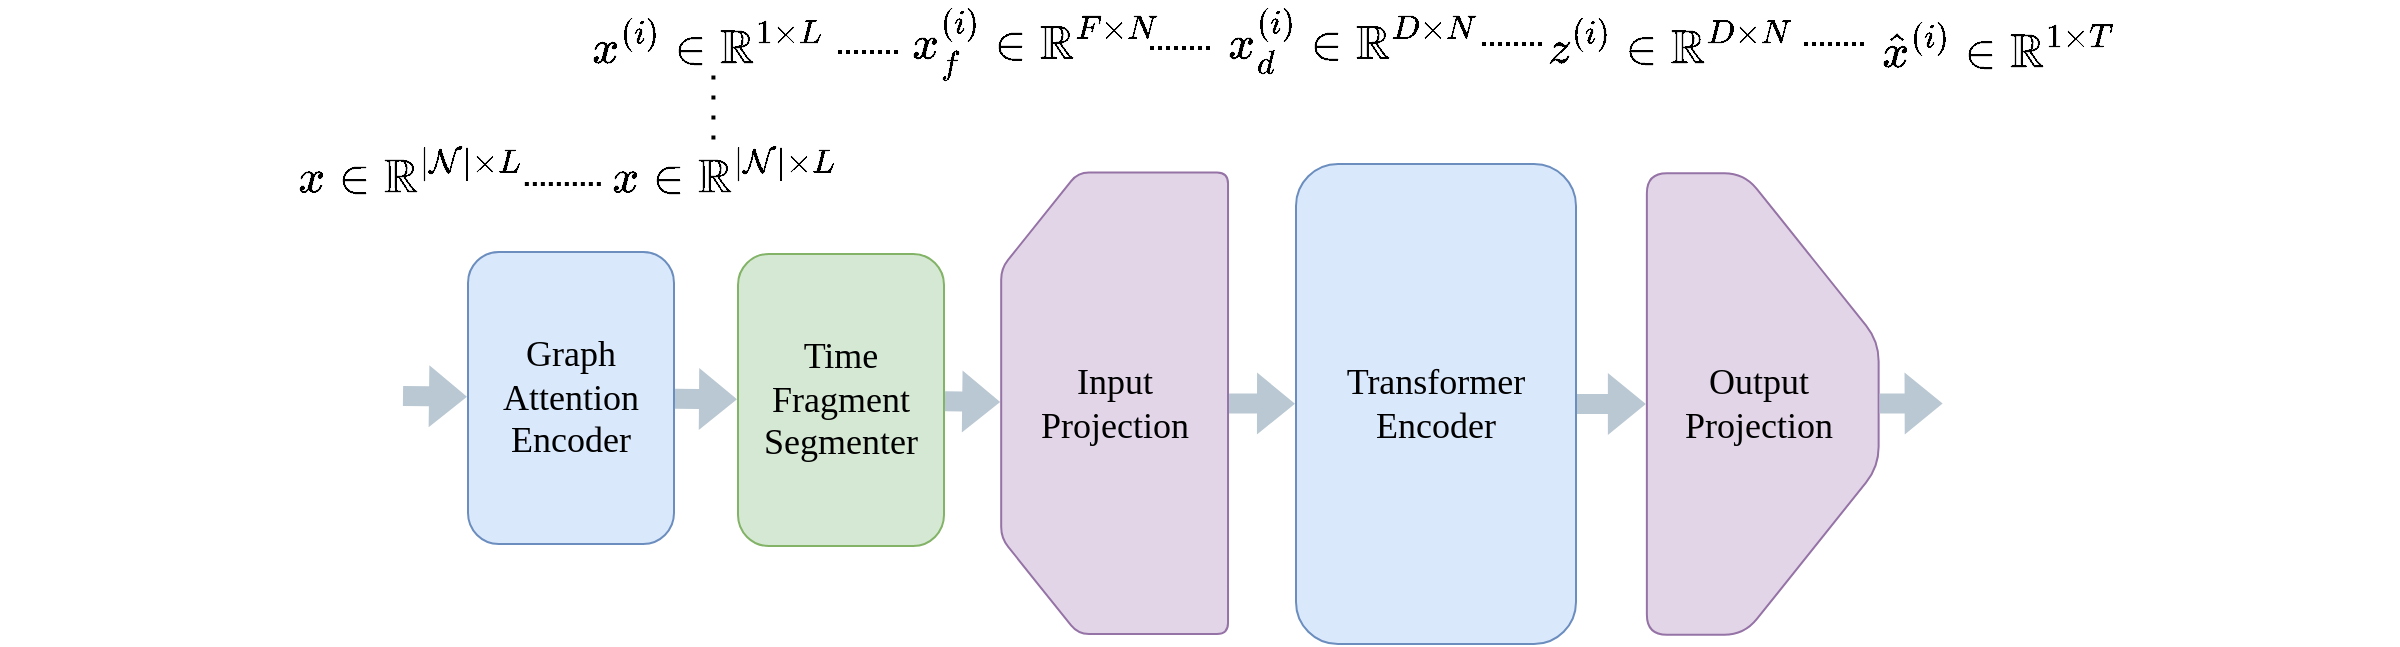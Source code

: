 <mxfile>
    <diagram id="kv6AT8fdVk_8y7ON657W" name="Page-1">
        <mxGraphModel dx="1530" dy="669" grid="1" gridSize="10" guides="1" tooltips="1" connect="1" arrows="1" fold="1" page="1" pageScale="1" pageWidth="827" pageHeight="1169" math="1" shadow="0">
            <root>
                <mxCell id="0"/>
                <mxCell id="1" parent="0"/>
                <mxCell id="2" value="&lt;font style=&quot;font-size: 18px;&quot; face=&quot;Lucida Console&quot;&gt;Transformer&lt;br&gt;Encoder&lt;br&gt;&lt;/font&gt;" style="rounded=1;whiteSpace=wrap;html=1;fillColor=#dae8fc;strokeColor=#6c8ebf;" parent="1" vertex="1">
                    <mxGeometry x="477" y="350" width="140" height="240" as="geometry"/>
                </mxCell>
                <mxCell id="3" value="" style="shape=loopLimit;whiteSpace=wrap;html=1;fontFamily=Lucida Console;fontSize=18;rotation=-90;size=48;rounded=1;arcSize=11;fillColor=#e1d5e7;strokeColor=#9673a6;" parent="1" vertex="1">
                    <mxGeometry x="270.93" y="412.92" width="230.75" height="113.42" as="geometry"/>
                </mxCell>
                <mxCell id="4" value="&lt;span style=&quot;&quot;&gt;&lt;font style=&quot;font-size: 18px;&quot;&gt;Input&lt;br&gt;Projection&lt;/font&gt;&lt;/span&gt;" style="text;html=1;align=center;verticalAlign=middle;resizable=0;points=[];autosize=1;strokeColor=none;fillColor=none;fontSize=16;fontFamily=Lucida Console;rounded=1;labelBackgroundColor=none;" parent="1" vertex="1">
                    <mxGeometry x="321.07" y="439.63" width="130" height="60" as="geometry"/>
                </mxCell>
                <mxCell id="5" value="" style="shape=loopLimit;whiteSpace=wrap;html=1;fontFamily=Lucida Console;fontSize=18;rotation=90;size=84;rounded=1;arcSize=20;fillColor=#e1d5e7;strokeColor=#9673a6;" vertex="1" parent="1">
                    <mxGeometry x="595" y="412.06" width="230.75" height="115.88" as="geometry"/>
                </mxCell>
                <mxCell id="6" value="&lt;span style=&quot;&quot;&gt;&lt;font style=&quot;font-size: 18px;&quot;&gt;Output&lt;br&gt;Projection&lt;/font&gt;&lt;/span&gt;" style="text;html=1;align=center;verticalAlign=middle;resizable=0;points=[];autosize=1;strokeColor=none;fillColor=none;fontSize=16;fontFamily=Lucida Console;rounded=1;labelBackgroundColor=none;" vertex="1" parent="1">
                    <mxGeometry x="643.38" y="440" width="130" height="60" as="geometry"/>
                </mxCell>
                <mxCell id="7" value="&lt;font style=&quot;&quot; face=&quot;Lucida Console&quot;&gt;&lt;span style=&quot;font-size: 18px;&quot;&gt;Time Fragment Segmenter&lt;/span&gt;&lt;br&gt;&lt;/font&gt;" style="rounded=1;whiteSpace=wrap;html=1;fillColor=#d5e8d4;strokeColor=#82b366;" vertex="1" parent="1">
                    <mxGeometry x="198" y="395" width="103" height="146" as="geometry"/>
                </mxCell>
                <mxCell id="11" value="&lt;font style=&quot;&quot; face=&quot;Lucida Console&quot;&gt;&lt;span style=&quot;font-size: 18px;&quot;&gt;Graph&lt;br&gt;Attention Encoder&lt;/span&gt;&lt;br&gt;&lt;/font&gt;" style="rounded=1;whiteSpace=wrap;html=1;fillColor=#dae8fc;strokeColor=#6c8ebf;" vertex="1" parent="1">
                    <mxGeometry x="63" y="394" width="103" height="146" as="geometry"/>
                </mxCell>
                <mxCell id="12" value="" style="shape=flexArrow;endArrow=classic;html=1;fillColor=#bac8d3;strokeColor=none;" edge="1" parent="1" target="11">
                    <mxGeometry width="50" height="50" relative="1" as="geometry">
                        <mxPoint x="30" y="466" as="sourcePoint"/>
                        <mxPoint x="90" y="415.85" as="targetPoint"/>
                    </mxGeometry>
                </mxCell>
                <mxCell id="13" value="" style="shape=flexArrow;endArrow=classic;html=1;fillColor=#bac8d3;strokeColor=none;" edge="1" parent="1" source="11" target="7">
                    <mxGeometry width="50" height="50" relative="1" as="geometry">
                        <mxPoint x="40" y="476" as="sourcePoint"/>
                        <mxPoint x="116" y="476.596" as="targetPoint"/>
                    </mxGeometry>
                </mxCell>
                <mxCell id="14" value="" style="shape=flexArrow;endArrow=classic;html=1;fillColor=#bac8d3;strokeColor=none;" edge="1" parent="1" source="7" target="3">
                    <mxGeometry width="50" height="50" relative="1" as="geometry">
                        <mxPoint x="50" y="486" as="sourcePoint"/>
                        <mxPoint x="126" y="486.596" as="targetPoint"/>
                    </mxGeometry>
                </mxCell>
                <mxCell id="15" value="" style="shape=flexArrow;endArrow=classic;html=1;fillColor=#bac8d3;strokeColor=none;" edge="1" parent="1" source="3" target="2">
                    <mxGeometry width="50" height="50" relative="1" as="geometry">
                        <mxPoint x="311" y="478.603" as="sourcePoint"/>
                        <mxPoint x="345.44" y="479.006" as="targetPoint"/>
                    </mxGeometry>
                </mxCell>
                <mxCell id="16" value="" style="shape=flexArrow;endArrow=classic;html=1;fillColor=#bac8d3;strokeColor=none;" edge="1" parent="1" source="2" target="5">
                    <mxGeometry width="50" height="50" relative="1" as="geometry">
                        <mxPoint x="453.01" y="479.759" as="sourcePoint"/>
                        <mxPoint x="487" y="479.838" as="targetPoint"/>
                    </mxGeometry>
                </mxCell>
                <mxCell id="17" value="" style="shape=flexArrow;endArrow=classic;html=1;fillColor=#bac8d3;strokeColor=none;" edge="1" parent="1" source="5">
                    <mxGeometry width="50" height="50" relative="1" as="geometry">
                        <mxPoint x="765.38" y="469.69" as="sourcePoint"/>
                        <mxPoint x="800.815" y="469.69" as="targetPoint"/>
                    </mxGeometry>
                </mxCell>
                <mxCell id="22" value="&lt;font style=&quot;font-size: 20px;&quot;&gt;$$x\in \mathbb{R}^{|\mathcal{N}|\times L}$$&lt;/font&gt;" style="text;html=1;align=center;verticalAlign=middle;resizable=0;points=[];autosize=1;strokeColor=none;fillColor=none;" vertex="1" parent="1">
                    <mxGeometry x="-14" y="335" width="410" height="40" as="geometry"/>
                </mxCell>
                <mxCell id="23" value="&lt;font style=&quot;font-size: 20px;&quot;&gt;$$x\in \mathbb{R}^{|\mathcal{N}|\times L}$$&lt;/font&gt;" style="text;html=1;align=center;verticalAlign=middle;resizable=0;points=[];autosize=1;strokeColor=none;fillColor=none;" vertex="1" parent="1">
                    <mxGeometry x="-171" y="335" width="410" height="40" as="geometry"/>
                </mxCell>
                <mxCell id="25" value="" style="line;strokeWidth=2;html=1;labelBackgroundColor=none;fontSize=20;dashed=1;dashPattern=1 1;" vertex="1" parent="1">
                    <mxGeometry x="91.43" y="355" width="38.57" height="10" as="geometry"/>
                </mxCell>
                <mxCell id="28" value="&lt;font style=&quot;font-size: 20px;&quot;&gt;$$x^{(i)}_f\in \mathbb{R}^{F\times N}$$&lt;/font&gt;" style="text;html=1;align=center;verticalAlign=middle;resizable=0;points=[];autosize=1;strokeColor=none;fillColor=none;" vertex="1" parent="1">
                    <mxGeometry x="160.6" y="270" width="370" height="40" as="geometry"/>
                </mxCell>
                <mxCell id="29" value="&lt;font style=&quot;font-size: 20px;&quot;&gt;$$x^{(i)}\in \mathbb{R}^{1\times L}$$&lt;/font&gt;" style="text;html=1;align=center;verticalAlign=middle;resizable=0;points=[];autosize=1;strokeColor=none;fillColor=none;" vertex="1" parent="1">
                    <mxGeometry x="8" y="270" width="350" height="40" as="geometry"/>
                </mxCell>
                <mxCell id="30" value="" style="line;strokeWidth=2;html=1;labelBackgroundColor=none;fontSize=20;dashed=1;dashPattern=1 4;rotation=90;" vertex="1" parent="1">
                    <mxGeometry x="166.43" y="320" width="38.57" height="10" as="geometry"/>
                </mxCell>
                <mxCell id="31" value="" style="line;strokeWidth=2;html=1;labelBackgroundColor=none;fontSize=20;dashed=1;dashPattern=1 1;" vertex="1" parent="1">
                    <mxGeometry x="248" y="289" width="30" height="10" as="geometry"/>
                </mxCell>
                <mxCell id="32" value="&lt;font style=&quot;font-size: 20px;&quot;&gt;$$x^{(i)}_d\in \mathbb{R}^{D\times N}$$&lt;/font&gt;" style="text;html=1;align=center;verticalAlign=middle;resizable=0;points=[];autosize=1;strokeColor=none;fillColor=none;" vertex="1" parent="1">
                    <mxGeometry x="315" y="268" width="380" height="40" as="geometry"/>
                </mxCell>
                <mxCell id="33" value="" style="line;strokeWidth=2;html=1;labelBackgroundColor=none;fontSize=20;dashed=1;dashPattern=1 1;" vertex="1" parent="1">
                    <mxGeometry x="404" y="287" width="30" height="10" as="geometry"/>
                </mxCell>
                <mxCell id="34" value="&lt;font style=&quot;font-size: 20px;&quot;&gt;$$z^{(i)}\in \mathbb{R}^{D\times N}$$&lt;/font&gt;" style="text;html=1;align=center;verticalAlign=middle;resizable=0;points=[];autosize=1;strokeColor=none;fillColor=none;" vertex="1" parent="1">
                    <mxGeometry x="484" y="270" width="360" height="40" as="geometry"/>
                </mxCell>
                <mxCell id="35" value="&lt;font style=&quot;font-size: 20px;&quot;&gt;$$\hat{x}^{(i)}\in \mathbb{R}^{1\times T}$$&lt;/font&gt;" style="text;html=1;align=center;verticalAlign=middle;resizable=0;points=[];autosize=1;strokeColor=none;fillColor=none;" vertex="1" parent="1">
                    <mxGeometry x="628" y="272" width="400" height="40" as="geometry"/>
                </mxCell>
                <mxCell id="36" value="" style="line;strokeWidth=2;html=1;labelBackgroundColor=none;fontSize=20;dashed=1;dashPattern=1 1;" vertex="1" parent="1">
                    <mxGeometry x="570" y="285" width="30" height="10" as="geometry"/>
                </mxCell>
                <mxCell id="37" value="" style="line;strokeWidth=2;html=1;labelBackgroundColor=none;fontSize=20;dashed=1;dashPattern=1 1;" vertex="1" parent="1">
                    <mxGeometry x="731" y="285" width="30" height="10" as="geometry"/>
                </mxCell>
            </root>
        </mxGraphModel>
    </diagram>
</mxfile>